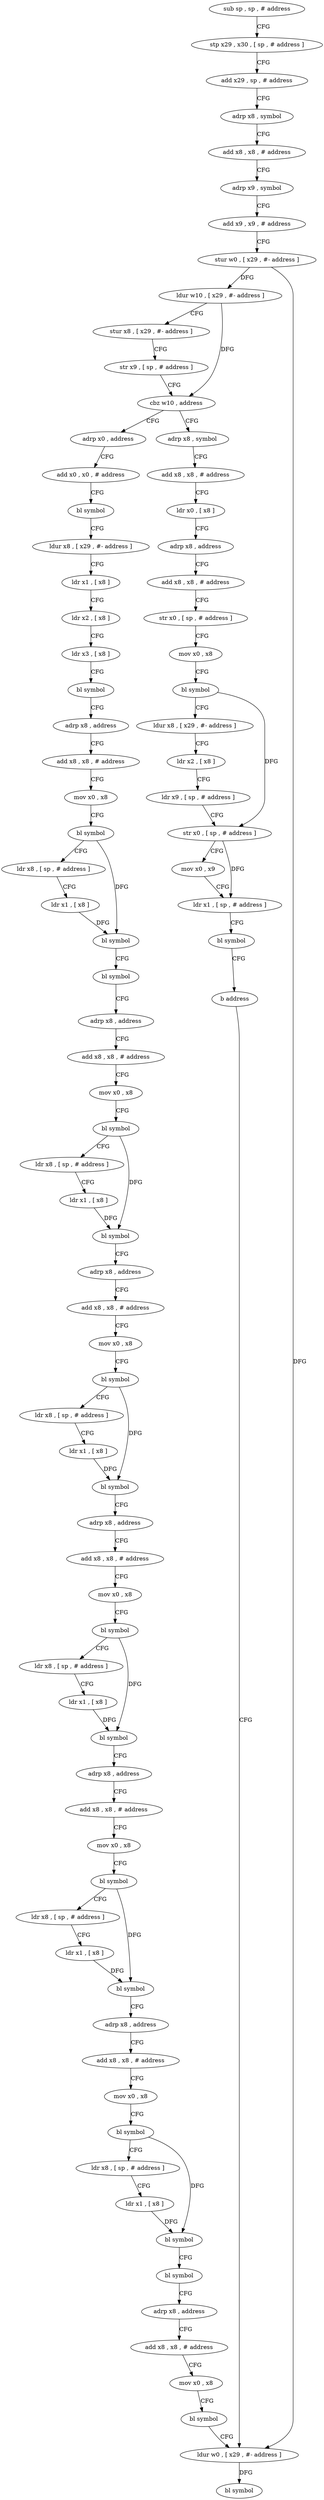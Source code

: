digraph "func" {
"4204780" [label = "sub sp , sp , # address" ]
"4204784" [label = "stp x29 , x30 , [ sp , # address ]" ]
"4204788" [label = "add x29 , sp , # address" ]
"4204792" [label = "adrp x8 , symbol" ]
"4204796" [label = "add x8 , x8 , # address" ]
"4204800" [label = "adrp x9 , symbol" ]
"4204804" [label = "add x9 , x9 , # address" ]
"4204808" [label = "stur w0 , [ x29 , #- address ]" ]
"4204812" [label = "ldur w10 , [ x29 , #- address ]" ]
"4204816" [label = "stur x8 , [ x29 , #- address ]" ]
"4204820" [label = "str x9 , [ sp , # address ]" ]
"4204824" [label = "cbz w10 , address" ]
"4204892" [label = "adrp x0 , address" ]
"4204828" [label = "adrp x8 , symbol" ]
"4204896" [label = "add x0 , x0 , # address" ]
"4204900" [label = "bl symbol" ]
"4204904" [label = "ldur x8 , [ x29 , #- address ]" ]
"4204908" [label = "ldr x1 , [ x8 ]" ]
"4204912" [label = "ldr x2 , [ x8 ]" ]
"4204916" [label = "ldr x3 , [ x8 ]" ]
"4204920" [label = "bl symbol" ]
"4204924" [label = "adrp x8 , address" ]
"4204928" [label = "add x8 , x8 , # address" ]
"4204932" [label = "mov x0 , x8" ]
"4204936" [label = "bl symbol" ]
"4204940" [label = "ldr x8 , [ sp , # address ]" ]
"4204944" [label = "ldr x1 , [ x8 ]" ]
"4204948" [label = "bl symbol" ]
"4204952" [label = "bl symbol" ]
"4204956" [label = "adrp x8 , address" ]
"4204960" [label = "add x8 , x8 , # address" ]
"4204964" [label = "mov x0 , x8" ]
"4204968" [label = "bl symbol" ]
"4204972" [label = "ldr x8 , [ sp , # address ]" ]
"4204976" [label = "ldr x1 , [ x8 ]" ]
"4204980" [label = "bl symbol" ]
"4204984" [label = "adrp x8 , address" ]
"4204988" [label = "add x8 , x8 , # address" ]
"4204992" [label = "mov x0 , x8" ]
"4204996" [label = "bl symbol" ]
"4205000" [label = "ldr x8 , [ sp , # address ]" ]
"4205004" [label = "ldr x1 , [ x8 ]" ]
"4205008" [label = "bl symbol" ]
"4205012" [label = "adrp x8 , address" ]
"4205016" [label = "add x8 , x8 , # address" ]
"4205020" [label = "mov x0 , x8" ]
"4205024" [label = "bl symbol" ]
"4205028" [label = "ldr x8 , [ sp , # address ]" ]
"4205032" [label = "ldr x1 , [ x8 ]" ]
"4205036" [label = "bl symbol" ]
"4205040" [label = "adrp x8 , address" ]
"4205044" [label = "add x8 , x8 , # address" ]
"4205048" [label = "mov x0 , x8" ]
"4205052" [label = "bl symbol" ]
"4205056" [label = "ldr x8 , [ sp , # address ]" ]
"4205060" [label = "ldr x1 , [ x8 ]" ]
"4205064" [label = "bl symbol" ]
"4205068" [label = "adrp x8 , address" ]
"4205072" [label = "add x8 , x8 , # address" ]
"4205076" [label = "mov x0 , x8" ]
"4205080" [label = "bl symbol" ]
"4205084" [label = "ldr x8 , [ sp , # address ]" ]
"4205088" [label = "ldr x1 , [ x8 ]" ]
"4205092" [label = "bl symbol" ]
"4205096" [label = "bl symbol" ]
"4205100" [label = "adrp x8 , address" ]
"4205104" [label = "add x8 , x8 , # address" ]
"4205108" [label = "mov x0 , x8" ]
"4205112" [label = "bl symbol" ]
"4205116" [label = "ldur w0 , [ x29 , #- address ]" ]
"4204832" [label = "add x8 , x8 , # address" ]
"4204836" [label = "ldr x0 , [ x8 ]" ]
"4204840" [label = "adrp x8 , address" ]
"4204844" [label = "add x8 , x8 , # address" ]
"4204848" [label = "str x0 , [ sp , # address ]" ]
"4204852" [label = "mov x0 , x8" ]
"4204856" [label = "bl symbol" ]
"4204860" [label = "ldur x8 , [ x29 , #- address ]" ]
"4204864" [label = "ldr x2 , [ x8 ]" ]
"4204868" [label = "ldr x9 , [ sp , # address ]" ]
"4204872" [label = "str x0 , [ sp , # address ]" ]
"4204876" [label = "mov x0 , x9" ]
"4204880" [label = "ldr x1 , [ sp , # address ]" ]
"4204884" [label = "bl symbol" ]
"4204888" [label = "b address" ]
"4205120" [label = "bl symbol" ]
"4204780" -> "4204784" [ label = "CFG" ]
"4204784" -> "4204788" [ label = "CFG" ]
"4204788" -> "4204792" [ label = "CFG" ]
"4204792" -> "4204796" [ label = "CFG" ]
"4204796" -> "4204800" [ label = "CFG" ]
"4204800" -> "4204804" [ label = "CFG" ]
"4204804" -> "4204808" [ label = "CFG" ]
"4204808" -> "4204812" [ label = "DFG" ]
"4204808" -> "4205116" [ label = "DFG" ]
"4204812" -> "4204816" [ label = "CFG" ]
"4204812" -> "4204824" [ label = "DFG" ]
"4204816" -> "4204820" [ label = "CFG" ]
"4204820" -> "4204824" [ label = "CFG" ]
"4204824" -> "4204892" [ label = "CFG" ]
"4204824" -> "4204828" [ label = "CFG" ]
"4204892" -> "4204896" [ label = "CFG" ]
"4204828" -> "4204832" [ label = "CFG" ]
"4204896" -> "4204900" [ label = "CFG" ]
"4204900" -> "4204904" [ label = "CFG" ]
"4204904" -> "4204908" [ label = "CFG" ]
"4204908" -> "4204912" [ label = "CFG" ]
"4204912" -> "4204916" [ label = "CFG" ]
"4204916" -> "4204920" [ label = "CFG" ]
"4204920" -> "4204924" [ label = "CFG" ]
"4204924" -> "4204928" [ label = "CFG" ]
"4204928" -> "4204932" [ label = "CFG" ]
"4204932" -> "4204936" [ label = "CFG" ]
"4204936" -> "4204940" [ label = "CFG" ]
"4204936" -> "4204948" [ label = "DFG" ]
"4204940" -> "4204944" [ label = "CFG" ]
"4204944" -> "4204948" [ label = "DFG" ]
"4204948" -> "4204952" [ label = "CFG" ]
"4204952" -> "4204956" [ label = "CFG" ]
"4204956" -> "4204960" [ label = "CFG" ]
"4204960" -> "4204964" [ label = "CFG" ]
"4204964" -> "4204968" [ label = "CFG" ]
"4204968" -> "4204972" [ label = "CFG" ]
"4204968" -> "4204980" [ label = "DFG" ]
"4204972" -> "4204976" [ label = "CFG" ]
"4204976" -> "4204980" [ label = "DFG" ]
"4204980" -> "4204984" [ label = "CFG" ]
"4204984" -> "4204988" [ label = "CFG" ]
"4204988" -> "4204992" [ label = "CFG" ]
"4204992" -> "4204996" [ label = "CFG" ]
"4204996" -> "4205000" [ label = "CFG" ]
"4204996" -> "4205008" [ label = "DFG" ]
"4205000" -> "4205004" [ label = "CFG" ]
"4205004" -> "4205008" [ label = "DFG" ]
"4205008" -> "4205012" [ label = "CFG" ]
"4205012" -> "4205016" [ label = "CFG" ]
"4205016" -> "4205020" [ label = "CFG" ]
"4205020" -> "4205024" [ label = "CFG" ]
"4205024" -> "4205028" [ label = "CFG" ]
"4205024" -> "4205036" [ label = "DFG" ]
"4205028" -> "4205032" [ label = "CFG" ]
"4205032" -> "4205036" [ label = "DFG" ]
"4205036" -> "4205040" [ label = "CFG" ]
"4205040" -> "4205044" [ label = "CFG" ]
"4205044" -> "4205048" [ label = "CFG" ]
"4205048" -> "4205052" [ label = "CFG" ]
"4205052" -> "4205056" [ label = "CFG" ]
"4205052" -> "4205064" [ label = "DFG" ]
"4205056" -> "4205060" [ label = "CFG" ]
"4205060" -> "4205064" [ label = "DFG" ]
"4205064" -> "4205068" [ label = "CFG" ]
"4205068" -> "4205072" [ label = "CFG" ]
"4205072" -> "4205076" [ label = "CFG" ]
"4205076" -> "4205080" [ label = "CFG" ]
"4205080" -> "4205084" [ label = "CFG" ]
"4205080" -> "4205092" [ label = "DFG" ]
"4205084" -> "4205088" [ label = "CFG" ]
"4205088" -> "4205092" [ label = "DFG" ]
"4205092" -> "4205096" [ label = "CFG" ]
"4205096" -> "4205100" [ label = "CFG" ]
"4205100" -> "4205104" [ label = "CFG" ]
"4205104" -> "4205108" [ label = "CFG" ]
"4205108" -> "4205112" [ label = "CFG" ]
"4205112" -> "4205116" [ label = "CFG" ]
"4205116" -> "4205120" [ label = "DFG" ]
"4204832" -> "4204836" [ label = "CFG" ]
"4204836" -> "4204840" [ label = "CFG" ]
"4204840" -> "4204844" [ label = "CFG" ]
"4204844" -> "4204848" [ label = "CFG" ]
"4204848" -> "4204852" [ label = "CFG" ]
"4204852" -> "4204856" [ label = "CFG" ]
"4204856" -> "4204860" [ label = "CFG" ]
"4204856" -> "4204872" [ label = "DFG" ]
"4204860" -> "4204864" [ label = "CFG" ]
"4204864" -> "4204868" [ label = "CFG" ]
"4204868" -> "4204872" [ label = "CFG" ]
"4204872" -> "4204876" [ label = "CFG" ]
"4204872" -> "4204880" [ label = "DFG" ]
"4204876" -> "4204880" [ label = "CFG" ]
"4204880" -> "4204884" [ label = "CFG" ]
"4204884" -> "4204888" [ label = "CFG" ]
"4204888" -> "4205116" [ label = "CFG" ]
}

